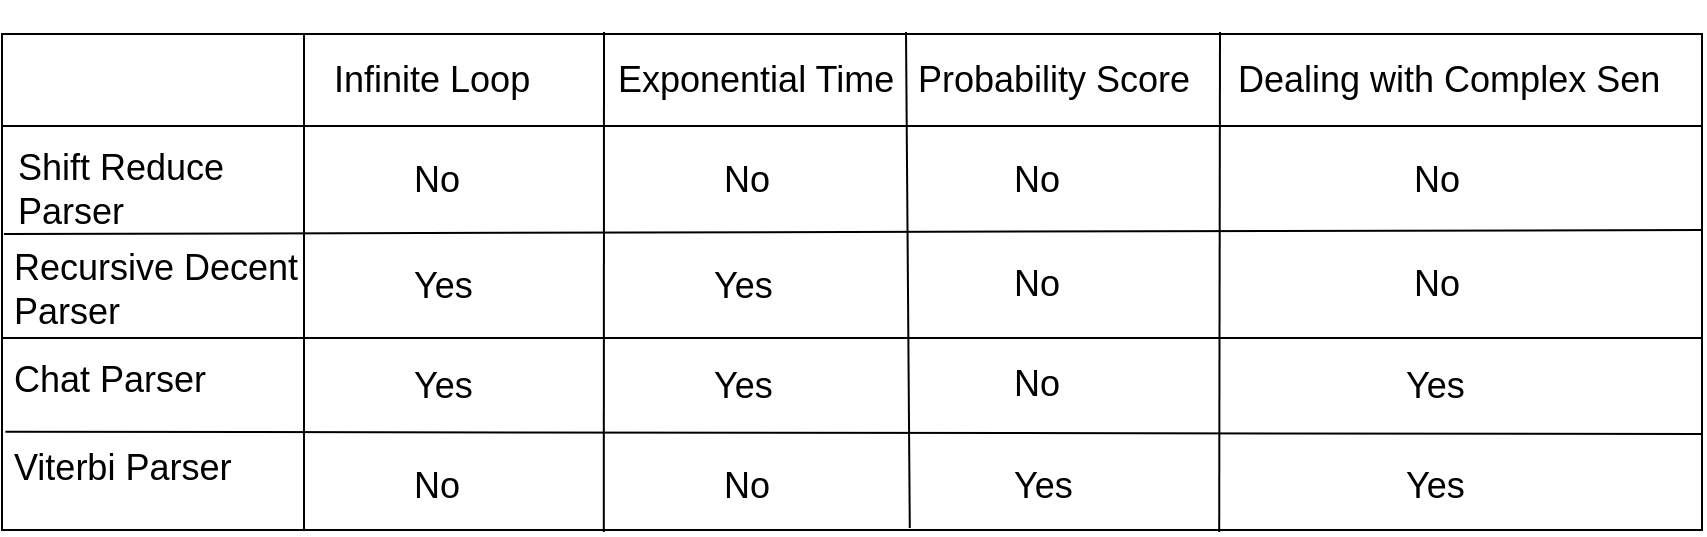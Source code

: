 <mxfile version="11.0.1" type="device"><diagram id="W20Zxt0fK3Linup0JZIG" name="Page-1"><mxGraphModel dx="868" dy="435" grid="1" gridSize="10" guides="1" tooltips="1" connect="1" arrows="1" fold="1" page="1" pageScale="1" pageWidth="827" pageHeight="1169" math="0" shadow="0"><root><mxCell id="0"/><mxCell id="1" parent="0"/><mxCell id="-kfOe7uH5ASmDs-ZNVQD-55" value="&lt;font size=&quot;1&quot;&gt;&lt;b style=&quot;font-size: 26px&quot;&gt;&amp;nbsp; &amp;nbsp;&amp;nbsp;&lt;/b&gt;&lt;/font&gt;" style="text;html=1;resizable=0;points=[];autosize=1;align=left;verticalAlign=top;spacingTop=-4;" vertex="1" parent="1"><mxGeometry x="601" y="475" width="40" height="20" as="geometry"/></mxCell><mxCell id="-kfOe7uH5ASmDs-ZNVQD-59" value="" style="shape=internalStorage;whiteSpace=wrap;html=1;backgroundOutline=1;fontColor=#007FFF;dx=151;dy=46;" vertex="1" parent="1"><mxGeometry x="470" y="492" width="850" height="248" as="geometry"/></mxCell><mxCell id="-kfOe7uH5ASmDs-ZNVQD-61" value="&lt;font color=&quot;#000000&quot; size=&quot;1&quot;&gt;&lt;span style=&quot;font-size: 18px&quot;&gt;Shift Reduce&lt;br&gt;Parser&lt;br&gt;&lt;/span&gt;&lt;/font&gt;" style="text;html=1;resizable=0;points=[];autosize=1;align=left;verticalAlign=top;spacingTop=-4;fontColor=#007FFF;" vertex="1" parent="1"><mxGeometry x="476" y="546" width="120" height="40" as="geometry"/></mxCell><mxCell id="-kfOe7uH5ASmDs-ZNVQD-67" value="" style="endArrow=none;html=1;fontColor=#007FFF;exitX=0.354;exitY=1.004;exitDx=0;exitDy=0;exitPerimeter=0;" edge="1" parent="1" source="-kfOe7uH5ASmDs-ZNVQD-59"><mxGeometry width="50" height="50" relative="1" as="geometry"><mxPoint x="771.0" y="691" as="sourcePoint"/><mxPoint x="771.0" y="491" as="targetPoint"/></mxGeometry></mxCell><mxCell id="-kfOe7uH5ASmDs-ZNVQD-69" value="" style="endArrow=none;html=1;fontColor=#007FFF;exitX=0.534;exitY=0.996;exitDx=0;exitDy=0;exitPerimeter=0;" edge="1" parent="1" source="-kfOe7uH5ASmDs-ZNVQD-59"><mxGeometry width="50" height="50" relative="1" as="geometry"><mxPoint x="922" y="730" as="sourcePoint"/><mxPoint x="922.0" y="491" as="targetPoint"/></mxGeometry></mxCell><mxCell id="-kfOe7uH5ASmDs-ZNVQD-76" value="" style="endArrow=none;html=1;fontColor=#007FFF;exitX=0.716;exitY=1.004;exitDx=0;exitDy=0;exitPerimeter=0;" edge="1" parent="1" source="-kfOe7uH5ASmDs-ZNVQD-59"><mxGeometry width="50" height="50" relative="1" as="geometry"><mxPoint x="1079" y="691" as="sourcePoint"/><mxPoint x="1079.0" y="491" as="targetPoint"/></mxGeometry></mxCell><mxCell id="-kfOe7uH5ASmDs-ZNVQD-95" value="" style="endArrow=none;html=1;entryX=0;entryY=0.5;entryDx=0;entryDy=0;exitX=1;exitY=0.5;exitDx=0;exitDy=0;" edge="1" parent="1"><mxGeometry width="50" height="50" relative="1" as="geometry"><mxPoint x="1320" y="644" as="sourcePoint"/><mxPoint x="470" y="644" as="targetPoint"/></mxGeometry></mxCell><mxCell id="-kfOe7uH5ASmDs-ZNVQD-96" value="" style="endArrow=none;html=1;entryX=-0.042;entryY=1.15;entryDx=0;entryDy=0;entryPerimeter=0;" edge="1" parent="1" target="-kfOe7uH5ASmDs-ZNVQD-61"><mxGeometry width="50" height="50" relative="1" as="geometry"><mxPoint x="1320" y="590" as="sourcePoint"/><mxPoint x="560.833" y="592.5" as="targetPoint"/></mxGeometry></mxCell><mxCell id="-kfOe7uH5ASmDs-ZNVQD-109" value="" style="endArrow=none;html=1;entryX=0.002;entryY=0.802;entryDx=0;entryDy=0;entryPerimeter=0;" edge="1" parent="1" target="-kfOe7uH5ASmDs-ZNVQD-59"><mxGeometry width="50" height="50" relative="1" as="geometry"><mxPoint x="1320" y="692" as="sourcePoint"/><mxPoint x="560.833" y="691.5" as="targetPoint"/></mxGeometry></mxCell><mxCell id="-kfOe7uH5ASmDs-ZNVQD-110" value="&lt;font color=&quot;#000000&quot; size=&quot;1&quot;&gt;&lt;span style=&quot;font-size: 18px&quot;&gt;Recursive Decent&lt;br&gt;Parser&amp;nbsp;&lt;br&gt;&lt;/span&gt;&lt;/font&gt;" style="text;html=1;resizable=0;points=[];autosize=1;align=left;verticalAlign=top;spacingTop=-4;fontColor=#007FFF;" vertex="1" parent="1"><mxGeometry x="474" y="596" width="160" height="40" as="geometry"/></mxCell><mxCell id="-kfOe7uH5ASmDs-ZNVQD-111" value="&lt;font color=&quot;#000000&quot; size=&quot;1&quot;&gt;&lt;span style=&quot;font-size: 18px&quot;&gt;Chat Parser&amp;nbsp;&lt;br&gt;&lt;/span&gt;&lt;/font&gt;" style="text;html=1;resizable=0;points=[];autosize=1;align=left;verticalAlign=top;spacingTop=-4;fontColor=#007FFF;" vertex="1" parent="1"><mxGeometry x="474" y="652" width="120" height="20" as="geometry"/></mxCell><mxCell id="-kfOe7uH5ASmDs-ZNVQD-112" value="&lt;font color=&quot;#000000&quot; size=&quot;1&quot;&gt;&lt;span style=&quot;font-size: 18px&quot;&gt;Viterbi Parser&lt;br&gt;&lt;/span&gt;&lt;/font&gt;" style="text;html=1;resizable=0;points=[];autosize=1;align=left;verticalAlign=top;spacingTop=-4;fontColor=#007FFF;" vertex="1" parent="1"><mxGeometry x="474" y="696" width="120" height="20" as="geometry"/></mxCell><mxCell id="-kfOe7uH5ASmDs-ZNVQD-113" value="&lt;font color=&quot;#000000&quot; size=&quot;1&quot;&gt;&lt;span style=&quot;font-size: 18px&quot;&gt;Infinite Loop&lt;br&gt;&lt;/span&gt;&lt;/font&gt;" style="text;html=1;resizable=0;points=[];autosize=1;align=left;verticalAlign=top;spacingTop=-4;fontColor=#007FFF;" vertex="1" parent="1"><mxGeometry x="634" y="502" width="110" height="20" as="geometry"/></mxCell><mxCell id="-kfOe7uH5ASmDs-ZNVQD-114" value="&lt;font color=&quot;#000000&quot; size=&quot;1&quot;&gt;&lt;span style=&quot;font-size: 18px&quot;&gt;Exponential Time&lt;br&gt;&lt;/span&gt;&lt;/font&gt;" style="text;html=1;resizable=0;points=[];autosize=1;align=left;verticalAlign=top;spacingTop=-4;fontColor=#007FFF;" vertex="1" parent="1"><mxGeometry x="776" y="502" width="150" height="20" as="geometry"/></mxCell><mxCell id="-kfOe7uH5ASmDs-ZNVQD-115" value="&lt;font color=&quot;#000000&quot; size=&quot;1&quot;&gt;&lt;span style=&quot;font-size: 18px&quot;&gt;Probability Score&lt;br&gt;&lt;/span&gt;&lt;/font&gt;" style="text;html=1;resizable=0;points=[];autosize=1;align=left;verticalAlign=top;spacingTop=-4;fontColor=#007FFF;" vertex="1" parent="1"><mxGeometry x="926" y="502" width="150" height="20" as="geometry"/></mxCell><mxCell id="-kfOe7uH5ASmDs-ZNVQD-116" value="&lt;font color=&quot;#000000&quot; size=&quot;1&quot;&gt;&lt;span style=&quot;font-size: 18px&quot;&gt;Dealing with Complex Sen&lt;br&gt;&lt;/span&gt;&lt;/font&gt;" style="text;html=1;resizable=0;points=[];autosize=1;align=left;verticalAlign=top;spacingTop=-4;fontColor=#007FFF;" vertex="1" parent="1"><mxGeometry x="1086" y="502" width="230" height="20" as="geometry"/></mxCell><mxCell id="-kfOe7uH5ASmDs-ZNVQD-117" value="&lt;font color=&quot;#000000&quot; size=&quot;1&quot;&gt;&lt;span style=&quot;font-size: 18px&quot;&gt;No&lt;br&gt;&lt;/span&gt;&lt;/font&gt;" style="text;html=1;resizable=0;points=[];autosize=1;align=left;verticalAlign=top;spacingTop=-4;fontColor=#007FFF;" vertex="1" parent="1"><mxGeometry x="674" y="552" width="40" height="20" as="geometry"/></mxCell><mxCell id="-kfOe7uH5ASmDs-ZNVQD-118" value="&lt;font color=&quot;#000000&quot; size=&quot;1&quot;&gt;&lt;span style=&quot;font-size: 18px&quot;&gt;No&lt;br&gt;&lt;/span&gt;&lt;/font&gt;" style="text;html=1;resizable=0;points=[];autosize=1;align=left;verticalAlign=top;spacingTop=-4;fontColor=#007FFF;" vertex="1" parent="1"><mxGeometry x="829" y="552" width="40" height="20" as="geometry"/></mxCell><mxCell id="-kfOe7uH5ASmDs-ZNVQD-119" value="&lt;font color=&quot;#000000&quot; size=&quot;1&quot;&gt;&lt;span style=&quot;font-size: 18px&quot;&gt;No&lt;br&gt;&lt;/span&gt;&lt;/font&gt;" style="text;html=1;resizable=0;points=[];autosize=1;align=left;verticalAlign=top;spacingTop=-4;fontColor=#007FFF;" vertex="1" parent="1"><mxGeometry x="974" y="552" width="40" height="20" as="geometry"/></mxCell><mxCell id="-kfOe7uH5ASmDs-ZNVQD-120" value="&lt;font color=&quot;#000000&quot; size=&quot;1&quot;&gt;&lt;span style=&quot;font-size: 18px&quot;&gt;No&lt;br&gt;&lt;/span&gt;&lt;/font&gt;" style="text;html=1;resizable=0;points=[];autosize=1;align=left;verticalAlign=top;spacingTop=-4;fontColor=#007FFF;" vertex="1" parent="1"><mxGeometry x="1174" y="552" width="40" height="20" as="geometry"/></mxCell><mxCell id="-kfOe7uH5ASmDs-ZNVQD-121" value="&lt;font color=&quot;#000000&quot; size=&quot;1&quot;&gt;&lt;span style=&quot;font-size: 18px&quot;&gt;Yes&lt;br&gt;&lt;/span&gt;&lt;/font&gt;" style="text;html=1;resizable=0;points=[];autosize=1;align=left;verticalAlign=top;spacingTop=-4;fontColor=#007FFF;" vertex="1" parent="1"><mxGeometry x="674" y="605" width="40" height="20" as="geometry"/></mxCell><mxCell id="-kfOe7uH5ASmDs-ZNVQD-122" value="&lt;font color=&quot;#000000&quot; size=&quot;1&quot;&gt;&lt;span style=&quot;font-size: 18px&quot;&gt;Yes&lt;br&gt;&lt;/span&gt;&lt;/font&gt;" style="text;html=1;resizable=0;points=[];autosize=1;align=left;verticalAlign=top;spacingTop=-4;fontColor=#007FFF;" vertex="1" parent="1"><mxGeometry x="824" y="605" width="40" height="20" as="geometry"/></mxCell><mxCell id="-kfOe7uH5ASmDs-ZNVQD-123" value="&lt;font color=&quot;#000000&quot; size=&quot;1&quot;&gt;&lt;span style=&quot;font-size: 18px&quot;&gt;No&lt;br&gt;&lt;/span&gt;&lt;/font&gt;" style="text;html=1;resizable=0;points=[];autosize=1;align=left;verticalAlign=top;spacingTop=-4;fontColor=#007FFF;" vertex="1" parent="1"><mxGeometry x="974" y="604" width="40" height="20" as="geometry"/></mxCell><mxCell id="-kfOe7uH5ASmDs-ZNVQD-125" value="&lt;font color=&quot;#000000&quot; size=&quot;1&quot;&gt;&lt;span style=&quot;font-size: 18px&quot;&gt;No&lt;br&gt;&lt;/span&gt;&lt;/font&gt;" style="text;html=1;resizable=0;points=[];autosize=1;align=left;verticalAlign=top;spacingTop=-4;fontColor=#007FFF;" vertex="1" parent="1"><mxGeometry x="1174" y="604" width="40" height="20" as="geometry"/></mxCell><mxCell id="-kfOe7uH5ASmDs-ZNVQD-127" value="&lt;font color=&quot;#000000&quot; size=&quot;1&quot;&gt;&lt;span style=&quot;font-size: 18px&quot;&gt;Yes&lt;br&gt;&lt;/span&gt;&lt;/font&gt;" style="text;html=1;resizable=0;points=[];autosize=1;align=left;verticalAlign=top;spacingTop=-4;fontColor=#007FFF;" vertex="1" parent="1"><mxGeometry x="674" y="655" width="40" height="20" as="geometry"/></mxCell><mxCell id="-kfOe7uH5ASmDs-ZNVQD-128" value="&lt;font color=&quot;#000000&quot; size=&quot;1&quot;&gt;&lt;span style=&quot;font-size: 18px&quot;&gt;Yes&lt;br&gt;&lt;/span&gt;&lt;/font&gt;" style="text;html=1;resizable=0;points=[];autosize=1;align=left;verticalAlign=top;spacingTop=-4;fontColor=#007FFF;" vertex="1" parent="1"><mxGeometry x="824" y="655" width="40" height="20" as="geometry"/></mxCell><mxCell id="-kfOe7uH5ASmDs-ZNVQD-129" value="&lt;font color=&quot;#000000&quot; size=&quot;1&quot;&gt;&lt;span style=&quot;font-size: 18px&quot;&gt;No&lt;br&gt;&lt;/span&gt;&lt;/font&gt;" style="text;html=1;resizable=0;points=[];autosize=1;align=left;verticalAlign=top;spacingTop=-4;fontColor=#007FFF;" vertex="1" parent="1"><mxGeometry x="974" y="654" width="40" height="20" as="geometry"/></mxCell><mxCell id="-kfOe7uH5ASmDs-ZNVQD-130" value="&lt;font color=&quot;#000000&quot; size=&quot;1&quot;&gt;&lt;span style=&quot;font-size: 18px&quot;&gt;Yes&lt;br&gt;&lt;/span&gt;&lt;/font&gt;" style="text;html=1;resizable=0;points=[];autosize=1;align=left;verticalAlign=top;spacingTop=-4;fontColor=#007FFF;" vertex="1" parent="1"><mxGeometry x="1170" y="655" width="40" height="20" as="geometry"/></mxCell><mxCell id="-kfOe7uH5ASmDs-ZNVQD-131" value="&lt;font color=&quot;#000000&quot; size=&quot;1&quot;&gt;&lt;span style=&quot;font-size: 18px&quot;&gt;No&lt;br&gt;&lt;/span&gt;&lt;/font&gt;" style="text;html=1;resizable=0;points=[];autosize=1;align=left;verticalAlign=top;spacingTop=-4;fontColor=#007FFF;" vertex="1" parent="1"><mxGeometry x="674" y="705" width="40" height="20" as="geometry"/></mxCell><mxCell id="-kfOe7uH5ASmDs-ZNVQD-132" value="&lt;font color=&quot;#000000&quot; size=&quot;1&quot;&gt;&lt;span style=&quot;font-size: 18px&quot;&gt;No&lt;br&gt;&lt;/span&gt;&lt;/font&gt;" style="text;html=1;resizable=0;points=[];autosize=1;align=left;verticalAlign=top;spacingTop=-4;fontColor=#007FFF;" vertex="1" parent="1"><mxGeometry x="829" y="705" width="40" height="20" as="geometry"/></mxCell><mxCell id="-kfOe7uH5ASmDs-ZNVQD-133" value="&lt;font color=&quot;#000000&quot; size=&quot;1&quot;&gt;&lt;span style=&quot;font-size: 18px&quot;&gt;Yes&lt;br&gt;&lt;/span&gt;&lt;/font&gt;" style="text;html=1;resizable=0;points=[];autosize=1;align=left;verticalAlign=top;spacingTop=-4;fontColor=#007FFF;" vertex="1" parent="1"><mxGeometry x="974" y="705" width="40" height="20" as="geometry"/></mxCell><mxCell id="-kfOe7uH5ASmDs-ZNVQD-134" value="&lt;font color=&quot;#000000&quot; size=&quot;1&quot;&gt;&lt;span style=&quot;font-size: 18px&quot;&gt;Yes&lt;br&gt;&lt;/span&gt;&lt;/font&gt;" style="text;html=1;resizable=0;points=[];autosize=1;align=left;verticalAlign=top;spacingTop=-4;fontColor=#007FFF;" vertex="1" parent="1"><mxGeometry x="1170" y="705" width="40" height="20" as="geometry"/></mxCell></root></mxGraphModel></diagram></mxfile>